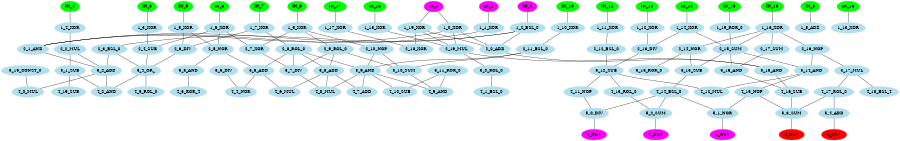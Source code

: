 digraph EACircuit {
rankdir=BT;
edge [dir=none];
size="6,6";
ordering=out;
node [color=magenta, style=filled];
"IN_0";
"IN_1";
"IN_2";
node [color=green, style=filled];
"IN_3";
"IN_4";
"IN_5";
"IN_6";
"IN_7";
"IN_8";
"IN_9";
"IN_10";
"IN_11";
"IN_12";
"IN_13";
"IN_14";
"IN_15";
"IN_16";
"IN_17";
"IN_18";
node [color=lightblue2, style=filled];
{ rank=same; "1_0_XOR"; "1_1_XOR"; "1_2_BSL_0"; "1_3_XOR"; "1_4_XOR"; "1_5_XOR"; "1_6_XOR"; "1_7_XOR"; "1_8_ADD"; "1_9_XOR"; "1_10_XOR"; "1_11_XOR"; "1_12_XOR"; "1_13_XOR"; "1_14_XOR"; "1_15_ROR_0"; "1_16_XOR"; "1_17_XOR"; "1_18_XOR"; "1_19_XOR"; }
"1_0_XOR" -> "IN_0";
"1_1_XOR" -> "IN_1";
"1_2_BSL_0" -> "IN_2";
"1_3_XOR" -> "IN_3";
"1_4_XOR" -> "IN_4";
"1_5_XOR" -> "IN_5";
"1_6_XOR" -> "IN_6";
"1_7_XOR" -> "IN_7";
"1_8_ADD" -> "IN_8";
"1_9_XOR" -> "IN_9";
"1_10_XOR" -> "IN_10";
"1_11_XOR" -> "IN_11";
"1_12_XOR" -> "IN_12";
"1_13_XOR" -> "IN_13";
"1_14_XOR" -> "IN_14";
"1_15_ROR_0" -> "IN_15";
"1_16_XOR" -> "IN_16";
"1_17_XOR" -> "IN_17";
"1_18_XOR" -> "IN_18";
"1_19_XOR" -> "IN_0";
node [color=lightblue2, style=filled];
{ rank=same; "2_0_ADD"; "2_1_AND"; "2_2_MUL"; "2_3_BSL_0"; "2_4_SUB"; "2_5_NOR"; "2_6_DIV"; "2_7_XOR"; "2_8_ROL_0"; "2_9_ROL_0"; "2_10_NOP"; "2_11_BSL_0"; "2_12_BSL_0"; "2_13_DIV"; "2_14_NOR"; "2_15_SUM"; "2_16_NOP"; "2_17_SUM"; "2_18_XOR"; "2_19_MUL"; }
"2_0_ADD" -> "1_19_XOR";
"2_0_ADD" -> "1_0_XOR";
"2_0_ADD" -> "1_2_BSL_0";
"2_1_AND" -> "1_0_XOR";
"2_1_AND" -> "1_1_XOR";
"2_1_AND" -> "1_2_BSL_0";
"2_2_MUL" -> "1_4_XOR";
"2_3_BSL_0" -> "1_2_BSL_0";
"2_4_SUB" -> "1_3_XOR";
"2_4_SUB" -> "1_6_XOR";
"2_5_NOR" -> "1_5_XOR";
"2_5_NOR" -> "1_6_XOR";
"2_6_DIV" -> "1_5_XOR";
"2_6_DIV" -> "1_7_XOR";
"2_7_XOR" -> "1_6_XOR";
"2_7_XOR" -> "1_9_XOR";
"2_8_ROL_0" -> "1_7_XOR";
"2_9_ROL_0" -> "1_9_XOR";
"2_10_NOP" -> "1_9_XOR";
"2_11_BSL_0" -> "1_10_XOR";
"2_12_BSL_0" -> "1_11_XOR";
"2_13_DIV" -> "1_12_XOR";
"2_13_DIV" -> "1_14_XOR";
"2_14_NOR" -> "1_16_XOR";
"2_15_SUM" -> "1_14_XOR";
"2_15_SUM" -> "1_15_ROR_0";
"2_15_SUM" -> "1_16_XOR";
"2_16_NOP" -> "1_16_XOR";
"2_17_SUM" -> "1_16_XOR";
"2_18_XOR" -> "1_17_XOR";
"2_18_XOR" -> "1_19_XOR";
"2_19_MUL" -> "1_18_XOR";
"2_19_MUL" -> "1_19_XOR";
"2_19_MUL" -> "1_0_XOR";
node [color=lightblue2, style=filled];
{ rank=same; "3_0_ROL_0"; "3_1_SUB"; "3_2_ADD"; "3_3_AND"; "3_4_OR_"; "3_5_DIV"; "3_6_ADD"; "3_7_DIV"; "3_8_ADD"; "3_9_AND"; "3_10_SUM"; "3_11_ROR_0"; "3_12_SUB"; "3_13_SUB"; "3_14_AND"; "3_15_ROR_0"; "3_16_AND"; "3_17_MUL"; "3_18_AND"; "3_19_CONST_0"; }
"3_0_ROL_0" -> "2_19_MUL";
"3_1_SUB" -> "2_2_MUL";
"3_2_ADD" -> "2_1_AND";
"3_2_ADD" -> "2_2_MUL";
"3_2_ADD" -> "2_3_BSL_0";
"3_3_AND" -> "2_5_NOR";
"3_4_OR_" -> "2_3_BSL_0";
"3_4_OR_" -> "2_4_SUB";
"3_4_OR_" -> "2_6_DIV";
"3_6_ADD" -> "2_5_NOR";
"3_6_ADD" -> "2_8_ROL_0";
"3_7_DIV" -> "2_7_XOR";
"3_7_DIV" -> "2_8_ROL_0";
"3_7_DIV" -> "2_9_ROL_0";
"3_8_ADD" -> "2_8_ROL_0";
"3_8_ADD" -> "2_9_ROL_0";
"3_9_AND" -> "2_8_ROL_0";
"3_9_AND" -> "2_10_NOP";
"3_9_AND" -> "2_11_BSL_0";
"3_10_SUM" -> "2_9_ROL_0";
"3_10_SUM" -> "2_10_NOP";
"3_10_SUM" -> "2_11_BSL_0";
"3_12_SUB" -> "2_12_BSL_0";
"3_12_SUB" -> "2_13_DIV";
"3_13_SUB" -> "2_14_NOR";
"3_13_SUB" -> "2_15_SUM";
"3_14_AND" -> "2_15_SUM";
"3_14_AND" -> "2_16_NOP";
"3_15_ROR_0" -> "2_14_NOR";
"3_16_AND" -> "2_15_SUM";
"3_16_AND" -> "2_17_SUM";
"3_17_MUL" -> "2_16_NOP";
"3_18_AND" -> "2_19_MUL";
"3_18_AND" -> "2_0_ADD";
node [color=lightblue2, style=filled];
{ rank=same; "4_0_MUL"; "4_1_BSL_0"; "4_2_AND"; "4_3_ROR_4"; "4_4_NOR"; "4_5_ROL_0"; "4_6_MUL"; "4_7_ADD"; "4_8_MUL"; "4_9_AND"; "4_10_SUB"; "4_11_NOP"; "4_12_MUL"; "4_13_ROL_0"; "4_14_BSL_0"; "4_15_NOP"; "4_16_SUB"; "4_17_ROL_0"; "4_18_BSL_4"; "4_19_SUB"; }
"4_0_MUL" -> "3_19_CONST_0";
"4_0_MUL" -> "3_2_ADD";
"4_1_BSL_0" -> "3_0_ROL_0";
"4_2_AND" -> "3_1_SUB";
"4_2_AND" -> "3_2_ADD";
"4_2_AND" -> "3_4_OR_";
"4_3_ROR_4" -> "3_3_AND";
"4_4_NOR" -> "3_5_DIV";
"4_4_NOR" -> "3_6_ADD";
"4_5_ROL_0" -> "3_4_OR_";
"4_6_MUL" -> "3_6_ADD";
"4_6_MUL" -> "3_8_ADD";
"4_7_ADD" -> "3_8_ADD";
"4_7_ADD" -> "3_9_AND";
"4_8_MUL" -> "3_7_DIV";
"4_8_MUL" -> "3_8_ADD";
"4_8_MUL" -> "3_9_AND";
"4_9_AND" -> "3_9_AND";
"4_9_AND" -> "3_10_SUM";
"4_9_AND" -> "3_11_ROR_0";
"4_10_SUB" -> "3_9_AND";
"4_10_SUB" -> "3_11_ROR_0";
"4_11_NOP" -> "3_12_SUB";
"4_12_MUL" -> "3_12_SUB";
"4_12_MUL" -> "3_14_AND";
"4_13_ROL_0" -> "3_12_SUB";
"4_14_BSL_0" -> "3_13_SUB";
"4_15_NOP" -> "3_14_AND";
"4_16_SUB" -> "3_16_AND";
"4_16_SUB" -> "3_18_AND";
"4_17_ROL_0" -> "3_17_MUL";
"4_18_BSL_4" -> "3_17_MUL";
"4_19_SUB" -> "3_1_SUB";
node [color=lightblue2, style=filled];
{ rank=same; "5_0_DIV"; "5_1_NOR"; "5_2_SUM"; "5_3_SUM"; "5_4_ADD"; }
"5_0_DIV" -> "4_11_NOP";
"5_0_DIV" -> "4_14_BSL_0";
"5_1_NOR" -> "4_14_BSL_0";
"5_1_NOR" -> "4_15_NOP";
"5_2_SUM" -> "4_13_ROL_0";
"5_2_SUM" -> "4_14_BSL_0";
"5_3_SUM" -> "4_15_NOP";
"5_3_SUM" -> "4_16_SUB";
"5_3_SUM" -> "4_17_ROL_0";
"5_4_ADD" -> "4_17_ROL_0";
node [color=magenta];
"0_OUT" -> "5_0_DIV";
"1_OUT" -> "5_1_NOR";
"2_OUT" -> "5_2_SUM";
node [color=red];
"3_OUT" -> "5_3_SUM";
"4_OUT" -> "5_4_ADD";
}
